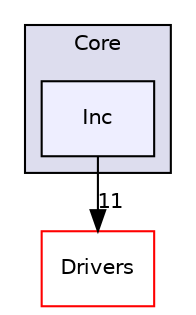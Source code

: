 digraph "/home/runner/work/SDcardBootloader/SDcardBootloader/bootloader/Core/Inc" {
  compound=true
  node [ fontsize="10", fontname="Helvetica"];
  edge [ labelfontsize="10", labelfontname="Helvetica"];
  subgraph clusterdir_c6310732a22f63c0c2fc5595561e68f1 {
    graph [ bgcolor="#ddddee", pencolor="black", label="Core" fontname="Helvetica", fontsize="10", URL="dir_c6310732a22f63c0c2fc5595561e68f1.html"]
  dir_e2489e887f17afa3cbc07a4ec152cdd2 [shape=box, label="Inc", style="filled", fillcolor="#eeeeff", pencolor="black", URL="dir_e2489e887f17afa3cbc07a4ec152cdd2.html"];
  }
  dir_60925fc218da8ca7908795bf5f624060 [shape=box label="Drivers" fillcolor="white" style="filled" color="red" URL="dir_60925fc218da8ca7908795bf5f624060.html"];
  dir_e2489e887f17afa3cbc07a4ec152cdd2->dir_60925fc218da8ca7908795bf5f624060 [headlabel="11", labeldistance=1.5 headhref="dir_000001_000018.html"];
}
